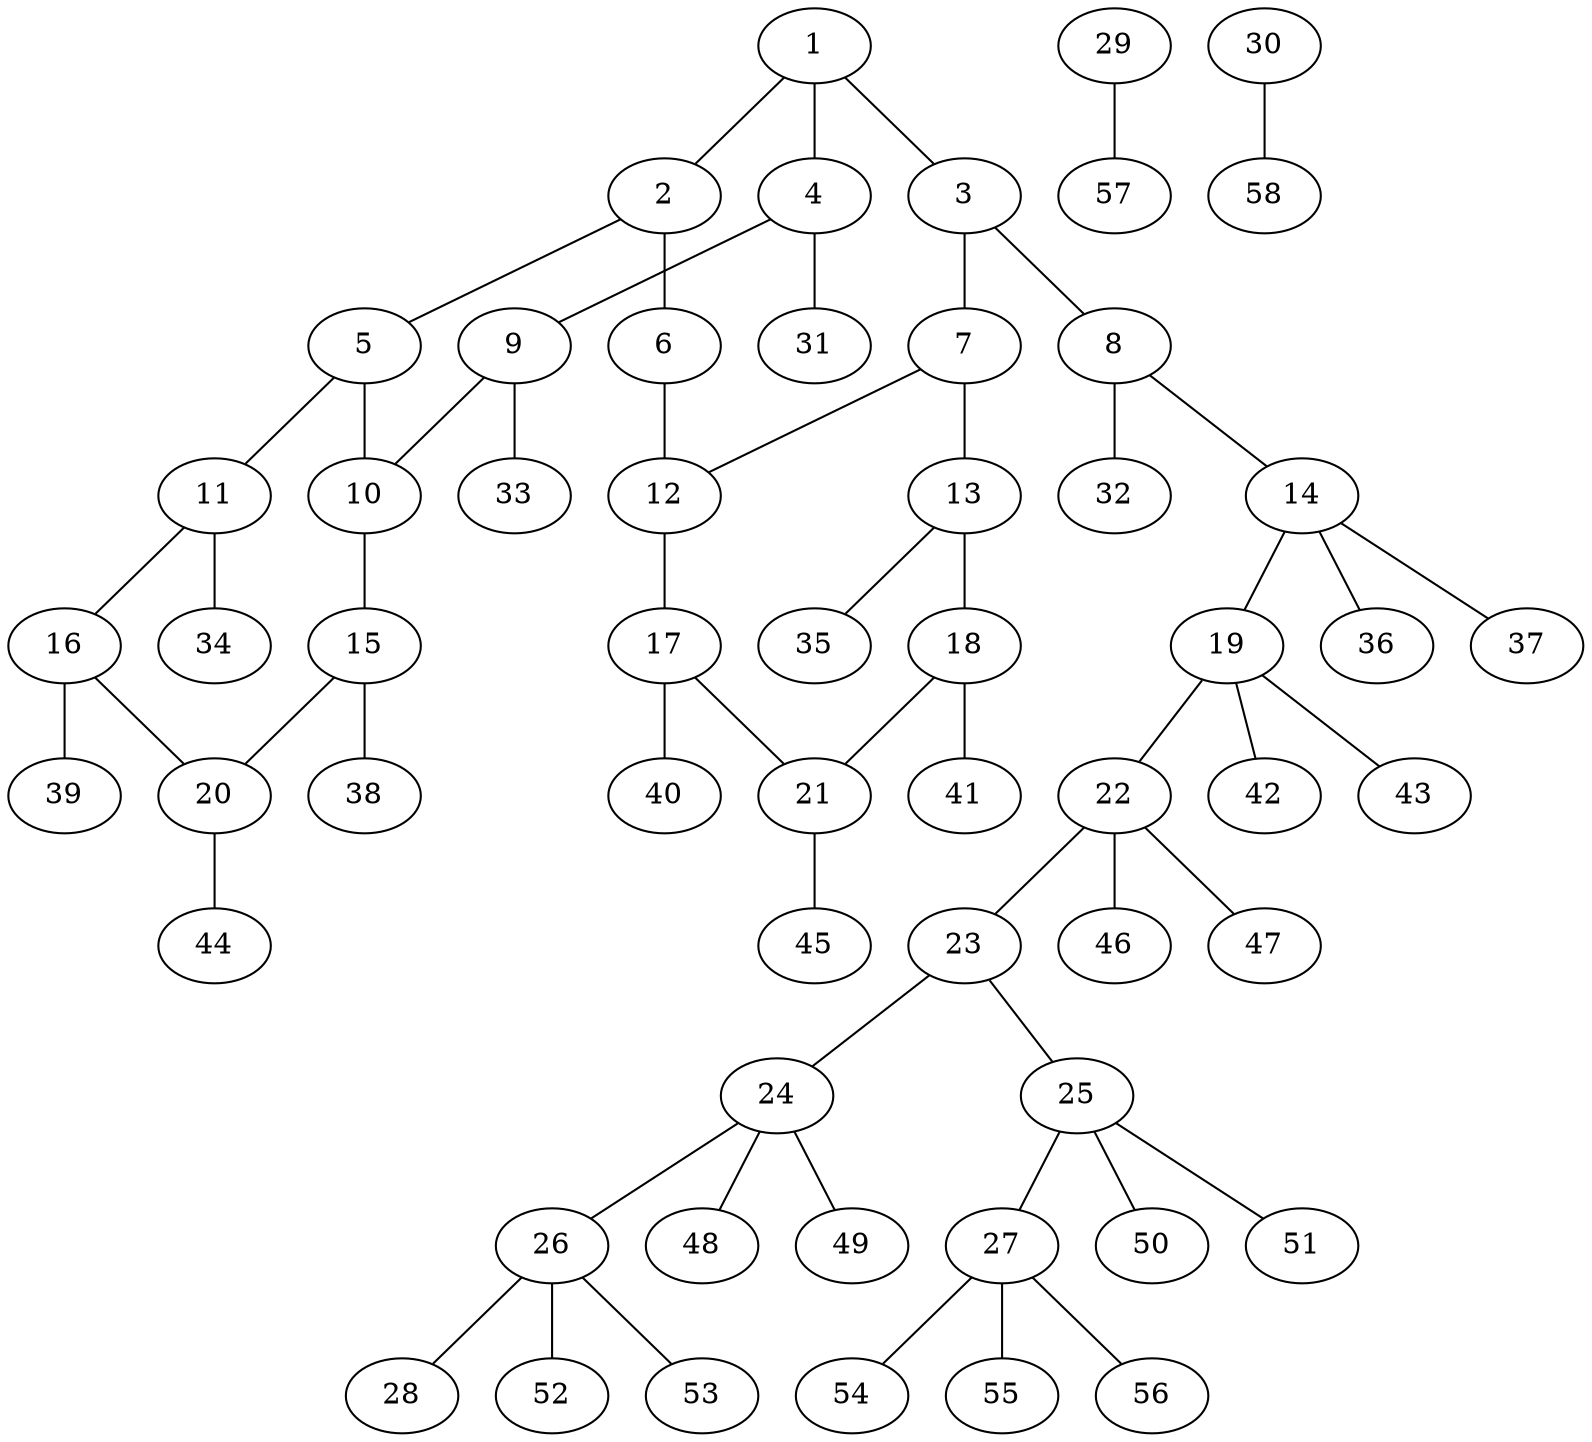 graph molecule_2402 {
	1	 [chem=C];
	2	 [chem=C];
	1 -- 2	 [valence=2];
	3	 [chem=C];
	1 -- 3	 [valence=1];
	4	 [chem=C];
	1 -- 4	 [valence=1];
	5	 [chem=C];
	2 -- 5	 [valence=1];
	6	 [chem=N];
	2 -- 6	 [valence=1];
	7	 [chem=C];
	3 -- 7	 [valence=2];
	8	 [chem=N];
	3 -- 8	 [valence=1];
	9	 [chem=C];
	4 -- 9	 [valence=2];
	31	 [chem=H];
	4 -- 31	 [valence=1];
	10	 [chem=C];
	5 -- 10	 [valence=2];
	11	 [chem=C];
	5 -- 11	 [valence=1];
	12	 [chem=C];
	6 -- 12	 [valence=2];
	7 -- 12	 [valence=1];
	13	 [chem=C];
	7 -- 13	 [valence=1];
	14	 [chem=C];
	8 -- 14	 [valence=1];
	32	 [chem=H];
	8 -- 32	 [valence=1];
	9 -- 10	 [valence=1];
	33	 [chem=H];
	9 -- 33	 [valence=1];
	15	 [chem=C];
	10 -- 15	 [valence=1];
	16	 [chem=C];
	11 -- 16	 [valence=2];
	34	 [chem=H];
	11 -- 34	 [valence=1];
	17	 [chem=C];
	12 -- 17	 [valence=1];
	18	 [chem=C];
	13 -- 18	 [valence=2];
	35	 [chem=H];
	13 -- 35	 [valence=1];
	19	 [chem=C];
	14 -- 19	 [valence=1];
	36	 [chem=H];
	14 -- 36	 [valence=1];
	37	 [chem=H];
	14 -- 37	 [valence=1];
	20	 [chem=C];
	15 -- 20	 [valence=2];
	38	 [chem=H];
	15 -- 38	 [valence=1];
	16 -- 20	 [valence=1];
	39	 [chem=H];
	16 -- 39	 [valence=1];
	21	 [chem=C];
	17 -- 21	 [valence=2];
	40	 [chem=H];
	17 -- 40	 [valence=1];
	18 -- 21	 [valence=1];
	41	 [chem=H];
	18 -- 41	 [valence=1];
	22	 [chem=C];
	19 -- 22	 [valence=1];
	42	 [chem=H];
	19 -- 42	 [valence=1];
	43	 [chem=H];
	19 -- 43	 [valence=1];
	44	 [chem=H];
	20 -- 44	 [valence=1];
	45	 [chem=H];
	21 -- 45	 [valence=1];
	23	 [chem=N];
	22 -- 23	 [valence=1];
	46	 [chem=H];
	22 -- 46	 [valence=1];
	47	 [chem=H];
	22 -- 47	 [valence=1];
	24	 [chem=C];
	23 -- 24	 [valence=1];
	25	 [chem=C];
	23 -- 25	 [valence=1];
	26	 [chem=C];
	24 -- 26	 [valence=1];
	48	 [chem=H];
	24 -- 48	 [valence=1];
	49	 [chem=H];
	24 -- 49	 [valence=1];
	27	 [chem=C];
	25 -- 27	 [valence=1];
	50	 [chem=H];
	25 -- 50	 [valence=1];
	51	 [chem=H];
	25 -- 51	 [valence=1];
	28	 [chem=Cl];
	26 -- 28	 [valence=1];
	52	 [chem=H];
	26 -- 52	 [valence=1];
	53	 [chem=H];
	26 -- 53	 [valence=1];
	54	 [chem=H];
	27 -- 54	 [valence=1];
	55	 [chem=H];
	27 -- 55	 [valence=1];
	56	 [chem=H];
	27 -- 56	 [valence=1];
	29	 [chem=Cl];
	57	 [chem=H];
	29 -- 57	 [valence=1];
	30	 [chem=Cl];
	58	 [chem=H];
	30 -- 58	 [valence=1];
}
